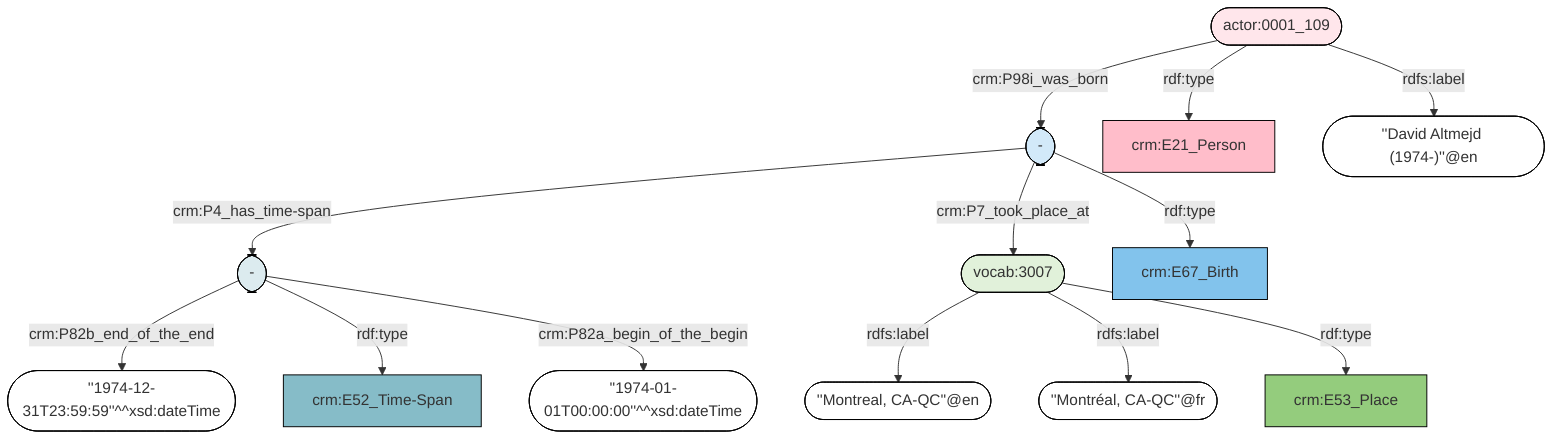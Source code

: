 flowchart TD
classDef Literal fill:#ffffff,stroke:#000000;
classDef Literal_URI fill:,stroke:;
classDef E1_CRM_Entity fill:#ffffff,stroke:#000000;
classDef E1_CRM_Entity_URI fill:#ffffff,stroke:#000000;
classDef E2_Temporal_Entity fill:#82c3ec,stroke:#000000;
classDef E2_Temporal_Entity_URI fill:#d2e9f9,stroke:#000000;
classDef E55_Type fill:#fab565,stroke:#000000;
classDef E55_Type_URI fill:#fde7ce,stroke:#000000;
classDef E52_Time-Span fill:#86bcc8,stroke:#000000;
classDef E52_Time-Span_URI fill:#dcebef,stroke:#000000;
classDef E41_Appellation fill:#fef3ba,stroke:#000000;
classDef E41_Appellation_URI fill:#fffae6,stroke:#000000;
classDef E53_Place fill:#94cc7d,stroke:#000000;
classDef E53_Place_URI fill:#e1f1da,stroke:#000000;
classDef E77_Persistent_Item fill:#ffffff,stroke:#000000;
classDef E77_Persistent_Item_URI fill:#ffffff,stroke:#000000;
classDef E28_Conceptual_Object fill:#fddc34,stroke:#000000;
classDef E28_Conceptual_Object_URI fill:#fef6cd,stroke:#000000;
classDef E18_Physical_Thing fill:#e1ba9c,stroke:#000000;
classDef E18_Physical_Thing_URI fill:#f3e5d8,stroke:#000000;
classDef E39_Actor fill:#ffbdca,stroke:#000000;
classDef E39_Actor_URI fill:#ffe6eb,stroke:#000000;
classDef PC0_Typed_CRM_Property fill:#cc80ff,stroke:#000000;
classDef PC0_Typed_CRM_Property_URI fill:#ebccff,stroke:#000000;
classDef Multi fill:#cccccc,stroke:#000000;
classDef Multi_URI fill:#cccccc,stroke:#000000;
0(["vocab:3007"]) -->|rdfs:label| 1(["''Montreal, CA-QC''@en"]):::Literal
2(["-"]) -->|crm:P82b_end_of_the_end| 3(["''1974-12-31T23:59:59''^^xsd:dateTime"]):::Literal
4(["-"]) -->|crm:P4_has_time-span| 2(["-"])
2(["-"]):::E52_Time-Span_URI -->|rdf:type| 5["crm:E52_Time-Span"]:::E52_Time-Span
6(["actor:0001_109"]):::E39_Actor_URI -->|rdf:type| 7["crm:E21_Person"]:::E39_Actor
4(["-"]) -->|crm:P7_took_place_at| 0(["vocab:3007"])
4(["-"]):::E2_Temporal_Entity_URI -->|rdf:type| 8["crm:E67_Birth"]:::E2_Temporal_Entity
2(["-"]) -->|crm:P82a_begin_of_the_begin| 9(["''1974-01-01T00:00:00''^^xsd:dateTime"]):::Literal
0(["vocab:3007"]) -->|rdfs:label| 10(["''Montréal, CA-QC''@fr"]):::Literal
6(["actor:0001_109"]) -->|crm:P98i_was_born| 4(["-"])
6(["actor:0001_109"]) -->|rdfs:label| 11(["''David Altmejd (1974-)''@en"]):::Literal
0(["vocab:3007"]):::E53_Place_URI -->|rdf:type| 12["crm:E53_Place"]:::E53_Place